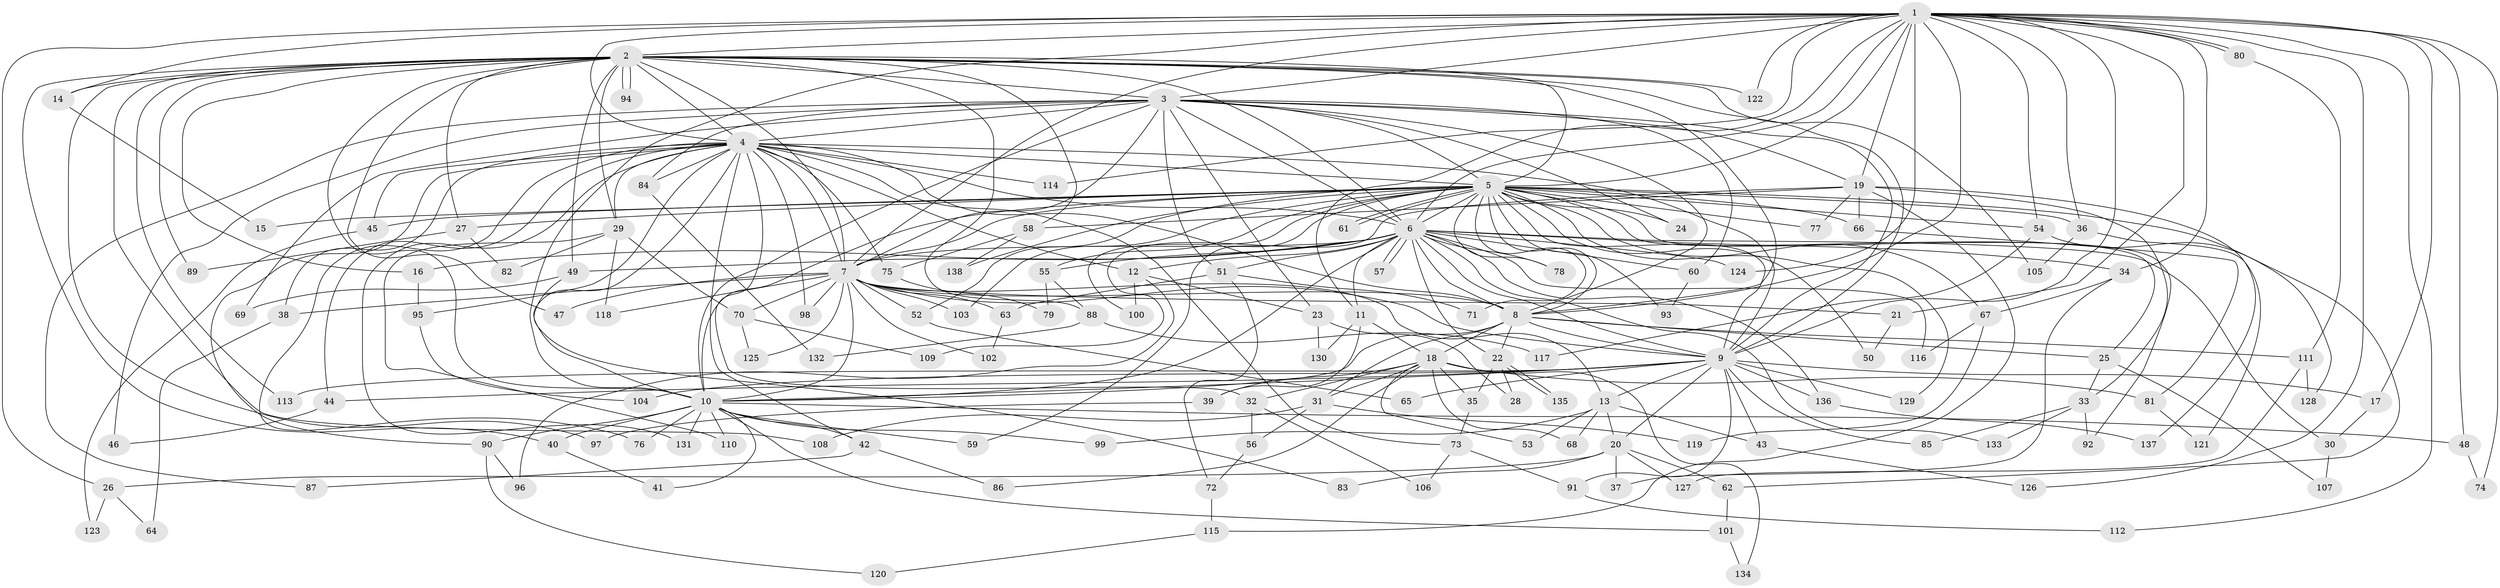 // coarse degree distribution, {25: 0.009523809523809525, 24: 0.009523809523809525, 18: 0.009523809523809525, 23: 0.009523809523809525, 34: 0.009523809523809525, 28: 0.009523809523809525, 20: 0.009523809523809525, 13: 0.009523809523809525, 22: 0.009523809523809525, 19: 0.009523809523809525, 5: 0.047619047619047616, 7: 0.01904761904761905, 3: 0.2, 2: 0.42857142857142855, 11: 0.009523809523809525, 10: 0.009523809523809525, 4: 0.17142857142857143, 6: 0.009523809523809525, 1: 0.009523809523809525}
// Generated by graph-tools (version 1.1) at 2025/51/02/27/25 19:51:49]
// undirected, 138 vertices, 301 edges
graph export_dot {
graph [start="1"]
  node [color=gray90,style=filled];
  1;
  2;
  3;
  4;
  5;
  6;
  7;
  8;
  9;
  10;
  11;
  12;
  13;
  14;
  15;
  16;
  17;
  18;
  19;
  20;
  21;
  22;
  23;
  24;
  25;
  26;
  27;
  28;
  29;
  30;
  31;
  32;
  33;
  34;
  35;
  36;
  37;
  38;
  39;
  40;
  41;
  42;
  43;
  44;
  45;
  46;
  47;
  48;
  49;
  50;
  51;
  52;
  53;
  54;
  55;
  56;
  57;
  58;
  59;
  60;
  61;
  62;
  63;
  64;
  65;
  66;
  67;
  68;
  69;
  70;
  71;
  72;
  73;
  74;
  75;
  76;
  77;
  78;
  79;
  80;
  81;
  82;
  83;
  84;
  85;
  86;
  87;
  88;
  89;
  90;
  91;
  92;
  93;
  94;
  95;
  96;
  97;
  98;
  99;
  100;
  101;
  102;
  103;
  104;
  105;
  106;
  107;
  108;
  109;
  110;
  111;
  112;
  113;
  114;
  115;
  116;
  117;
  118;
  119;
  120;
  121;
  122;
  123;
  124;
  125;
  126;
  127;
  128;
  129;
  130;
  131;
  132;
  133;
  134;
  135;
  136;
  137;
  138;
  1 -- 2;
  1 -- 3;
  1 -- 4;
  1 -- 5;
  1 -- 6;
  1 -- 7;
  1 -- 8;
  1 -- 9;
  1 -- 10;
  1 -- 11;
  1 -- 14;
  1 -- 17;
  1 -- 19;
  1 -- 21;
  1 -- 26;
  1 -- 34;
  1 -- 36;
  1 -- 48;
  1 -- 54;
  1 -- 74;
  1 -- 80;
  1 -- 80;
  1 -- 112;
  1 -- 114;
  1 -- 122;
  1 -- 124;
  1 -- 126;
  2 -- 3;
  2 -- 4;
  2 -- 5;
  2 -- 6;
  2 -- 7;
  2 -- 8;
  2 -- 9;
  2 -- 10;
  2 -- 14;
  2 -- 16;
  2 -- 27;
  2 -- 29;
  2 -- 40;
  2 -- 47;
  2 -- 49;
  2 -- 58;
  2 -- 88;
  2 -- 89;
  2 -- 94;
  2 -- 94;
  2 -- 97;
  2 -- 105;
  2 -- 108;
  2 -- 113;
  2 -- 122;
  3 -- 4;
  3 -- 5;
  3 -- 6;
  3 -- 7;
  3 -- 8;
  3 -- 9;
  3 -- 10;
  3 -- 19;
  3 -- 23;
  3 -- 24;
  3 -- 46;
  3 -- 51;
  3 -- 60;
  3 -- 69;
  3 -- 84;
  3 -- 87;
  4 -- 5;
  4 -- 6;
  4 -- 7;
  4 -- 8;
  4 -- 9;
  4 -- 10;
  4 -- 12;
  4 -- 29;
  4 -- 32;
  4 -- 38;
  4 -- 42;
  4 -- 44;
  4 -- 45;
  4 -- 73;
  4 -- 75;
  4 -- 76;
  4 -- 84;
  4 -- 90;
  4 -- 95;
  4 -- 98;
  4 -- 114;
  4 -- 131;
  5 -- 6;
  5 -- 7;
  5 -- 8;
  5 -- 9;
  5 -- 10;
  5 -- 15;
  5 -- 24;
  5 -- 25;
  5 -- 27;
  5 -- 36;
  5 -- 45;
  5 -- 50;
  5 -- 52;
  5 -- 54;
  5 -- 55;
  5 -- 59;
  5 -- 61;
  5 -- 61;
  5 -- 62;
  5 -- 66;
  5 -- 67;
  5 -- 71;
  5 -- 77;
  5 -- 78;
  5 -- 92;
  5 -- 93;
  5 -- 100;
  5 -- 103;
  5 -- 129;
  5 -- 138;
  6 -- 7;
  6 -- 8;
  6 -- 9;
  6 -- 10;
  6 -- 11;
  6 -- 12;
  6 -- 16;
  6 -- 22;
  6 -- 30;
  6 -- 34;
  6 -- 49;
  6 -- 51;
  6 -- 55;
  6 -- 57;
  6 -- 57;
  6 -- 60;
  6 -- 78;
  6 -- 116;
  6 -- 124;
  6 -- 133;
  6 -- 136;
  7 -- 8;
  7 -- 9;
  7 -- 10;
  7 -- 13;
  7 -- 21;
  7 -- 38;
  7 -- 47;
  7 -- 52;
  7 -- 63;
  7 -- 70;
  7 -- 98;
  7 -- 102;
  7 -- 103;
  7 -- 118;
  7 -- 125;
  8 -- 9;
  8 -- 10;
  8 -- 18;
  8 -- 22;
  8 -- 25;
  8 -- 31;
  8 -- 111;
  9 -- 10;
  9 -- 13;
  9 -- 17;
  9 -- 20;
  9 -- 43;
  9 -- 44;
  9 -- 65;
  9 -- 85;
  9 -- 91;
  9 -- 104;
  9 -- 113;
  9 -- 129;
  9 -- 136;
  10 -- 40;
  10 -- 41;
  10 -- 42;
  10 -- 48;
  10 -- 59;
  10 -- 76;
  10 -- 90;
  10 -- 99;
  10 -- 101;
  10 -- 110;
  10 -- 131;
  11 -- 18;
  11 -- 39;
  11 -- 130;
  12 -- 23;
  12 -- 96;
  12 -- 100;
  13 -- 20;
  13 -- 43;
  13 -- 53;
  13 -- 68;
  13 -- 99;
  14 -- 15;
  16 -- 95;
  17 -- 30;
  18 -- 31;
  18 -- 32;
  18 -- 35;
  18 -- 39;
  18 -- 53;
  18 -- 68;
  18 -- 81;
  18 -- 86;
  18 -- 134;
  19 -- 33;
  19 -- 58;
  19 -- 66;
  19 -- 77;
  19 -- 109;
  19 -- 115;
  19 -- 137;
  20 -- 26;
  20 -- 37;
  20 -- 62;
  20 -- 83;
  20 -- 127;
  21 -- 50;
  22 -- 28;
  22 -- 35;
  22 -- 135;
  22 -- 135;
  23 -- 28;
  23 -- 130;
  25 -- 33;
  25 -- 107;
  26 -- 64;
  26 -- 123;
  27 -- 82;
  27 -- 89;
  29 -- 70;
  29 -- 82;
  29 -- 110;
  29 -- 118;
  30 -- 107;
  31 -- 56;
  31 -- 108;
  31 -- 119;
  32 -- 56;
  32 -- 106;
  33 -- 85;
  33 -- 92;
  33 -- 133;
  34 -- 37;
  34 -- 67;
  35 -- 73;
  36 -- 105;
  36 -- 121;
  38 -- 64;
  39 -- 97;
  40 -- 41;
  42 -- 86;
  42 -- 87;
  43 -- 126;
  44 -- 46;
  45 -- 123;
  48 -- 74;
  49 -- 69;
  49 -- 83;
  51 -- 63;
  51 -- 71;
  51 -- 72;
  52 -- 65;
  54 -- 117;
  54 -- 128;
  55 -- 79;
  55 -- 88;
  56 -- 72;
  58 -- 75;
  58 -- 138;
  60 -- 93;
  62 -- 101;
  63 -- 102;
  66 -- 81;
  67 -- 116;
  67 -- 119;
  70 -- 109;
  70 -- 125;
  72 -- 115;
  73 -- 91;
  73 -- 106;
  75 -- 79;
  80 -- 111;
  81 -- 121;
  84 -- 132;
  88 -- 117;
  88 -- 132;
  90 -- 96;
  90 -- 120;
  91 -- 112;
  95 -- 104;
  101 -- 134;
  111 -- 127;
  111 -- 128;
  115 -- 120;
  136 -- 137;
}
